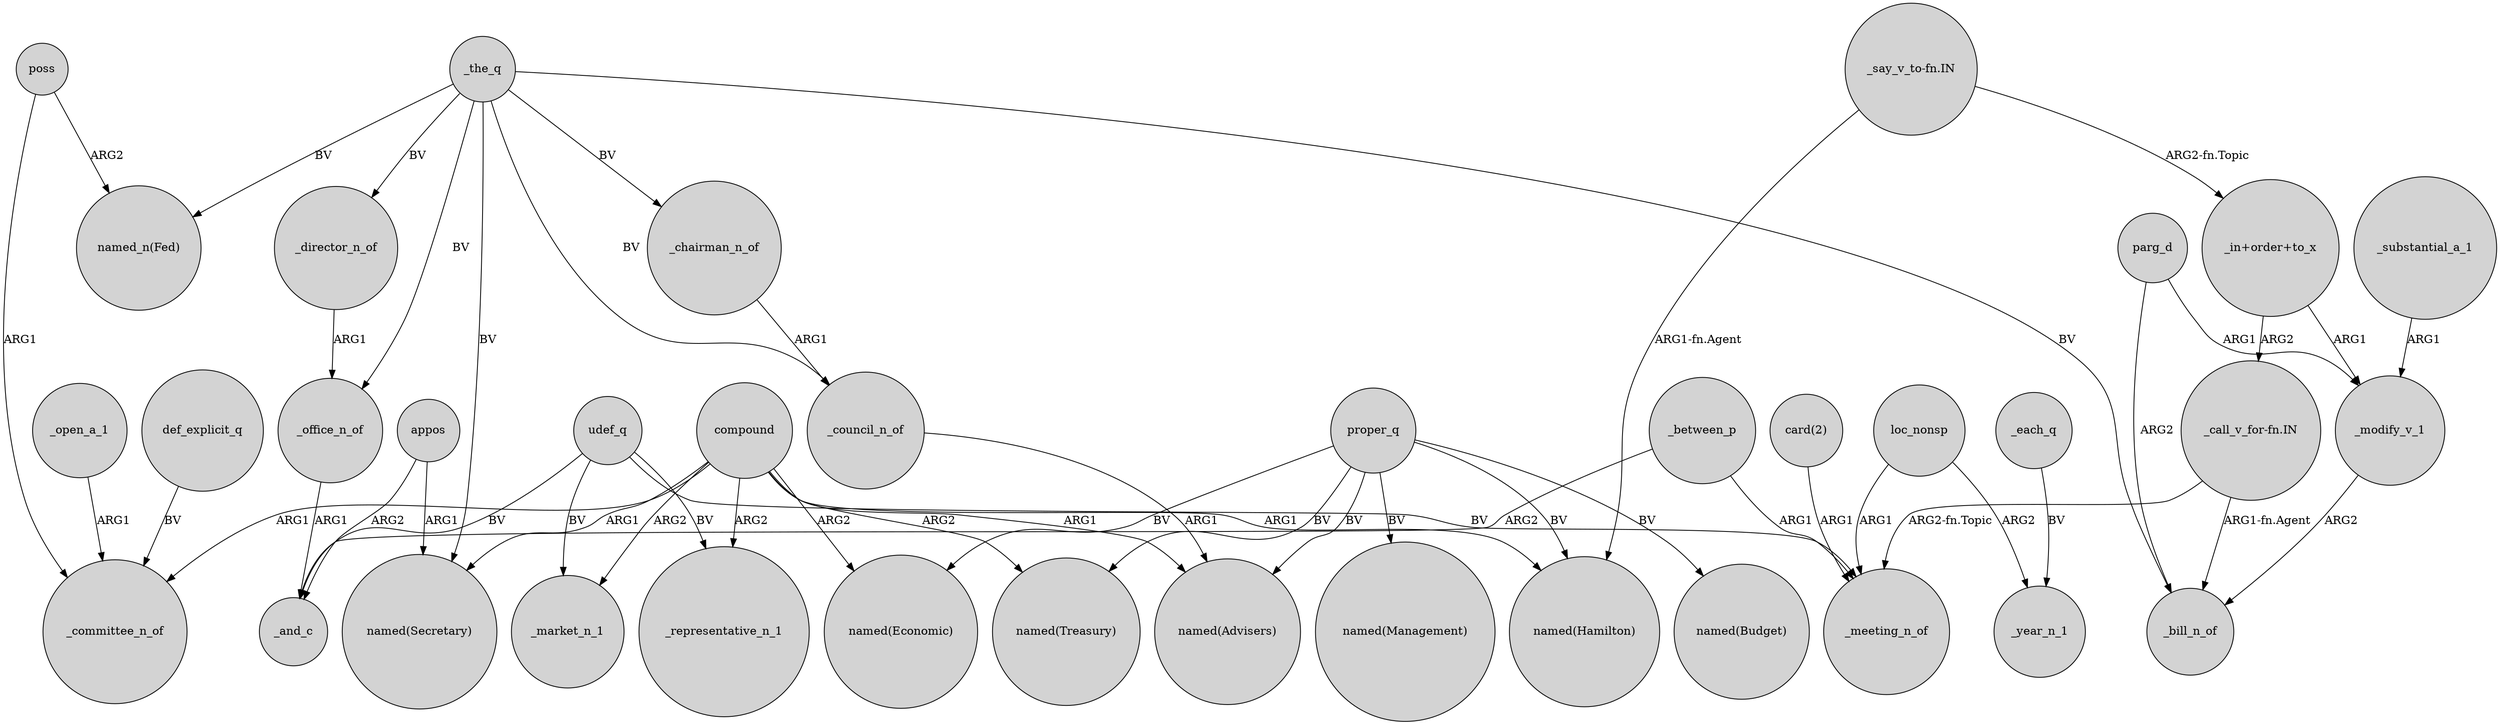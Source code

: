 digraph {
	node [shape=circle style=filled]
	compound -> _market_n_1 [label=ARG2]
	_the_q -> _bill_n_of [label=BV]
	compound -> "named(Treasury)" [label=ARG2]
	def_explicit_q -> _committee_n_of [label=BV]
	_the_q -> "named_n(Fed)" [label=BV]
	_director_n_of -> _office_n_of [label=ARG1]
	poss -> "named_n(Fed)" [label=ARG2]
	proper_q -> "named(Economic)" [label=BV]
	parg_d -> _modify_v_1 [label=ARG1]
	"_in+order+to_x" -> "_call_v_for-fn.IN" [label=ARG2]
	poss -> _committee_n_of [label=ARG1]
	appos -> "named(Secretary)" [label=ARG1]
	_chairman_n_of -> _council_n_of [label=ARG1]
	compound -> "named(Hamilton)" [label=ARG1]
	udef_q -> _meeting_n_of [label=BV]
	udef_q -> _market_n_1 [label=BV]
	_office_n_of -> _and_c [label=ARG1]
	parg_d -> _bill_n_of [label=ARG2]
	loc_nonsp -> _meeting_n_of [label=ARG1]
	"_say_v_to-fn.IN" -> "_in+order+to_x" [label="ARG2-fn.Topic"]
	_the_q -> _office_n_of [label=BV]
	_modify_v_1 -> _bill_n_of [label=ARG2]
	"_in+order+to_x" -> _modify_v_1 [label=ARG1]
	"card(2)" -> _meeting_n_of [label=ARG1]
	compound -> _representative_n_1 [label=ARG2]
	_between_p -> _meeting_n_of [label=ARG1]
	appos -> _and_c [label=ARG2]
	_the_q -> "named(Secretary)" [label=BV]
	"_call_v_for-fn.IN" -> _bill_n_of [label="ARG1-fn.Agent"]
	_the_q -> _chairman_n_of [label=BV]
	_between_p -> _and_c [label=ARG2]
	loc_nonsp -> _year_n_1 [label=ARG2]
	_open_a_1 -> _committee_n_of [label=ARG1]
	_the_q -> _council_n_of [label=BV]
	proper_q -> "named(Treasury)" [label=BV]
	udef_q -> _representative_n_1 [label=BV]
	proper_q -> "named(Advisers)" [label=BV]
	proper_q -> "named(Budget)" [label=BV]
	_each_q -> _year_n_1 [label=BV]
	compound -> "named(Economic)" [label=ARG2]
	_the_q -> _director_n_of [label=BV]
	"_call_v_for-fn.IN" -> _meeting_n_of [label="ARG2-fn.Topic"]
	compound -> _committee_n_of [label=ARG1]
	compound -> "named(Secretary)" [label=ARG1]
	"_say_v_to-fn.IN" -> "named(Hamilton)" [label="ARG1-fn.Agent"]
	udef_q -> _and_c [label=BV]
	compound -> "named(Advisers)" [label=ARG1]
	_substantial_a_1 -> _modify_v_1 [label=ARG1]
	proper_q -> "named(Management)" [label=BV]
	_council_n_of -> "named(Advisers)" [label=ARG1]
	proper_q -> "named(Hamilton)" [label=BV]
}
